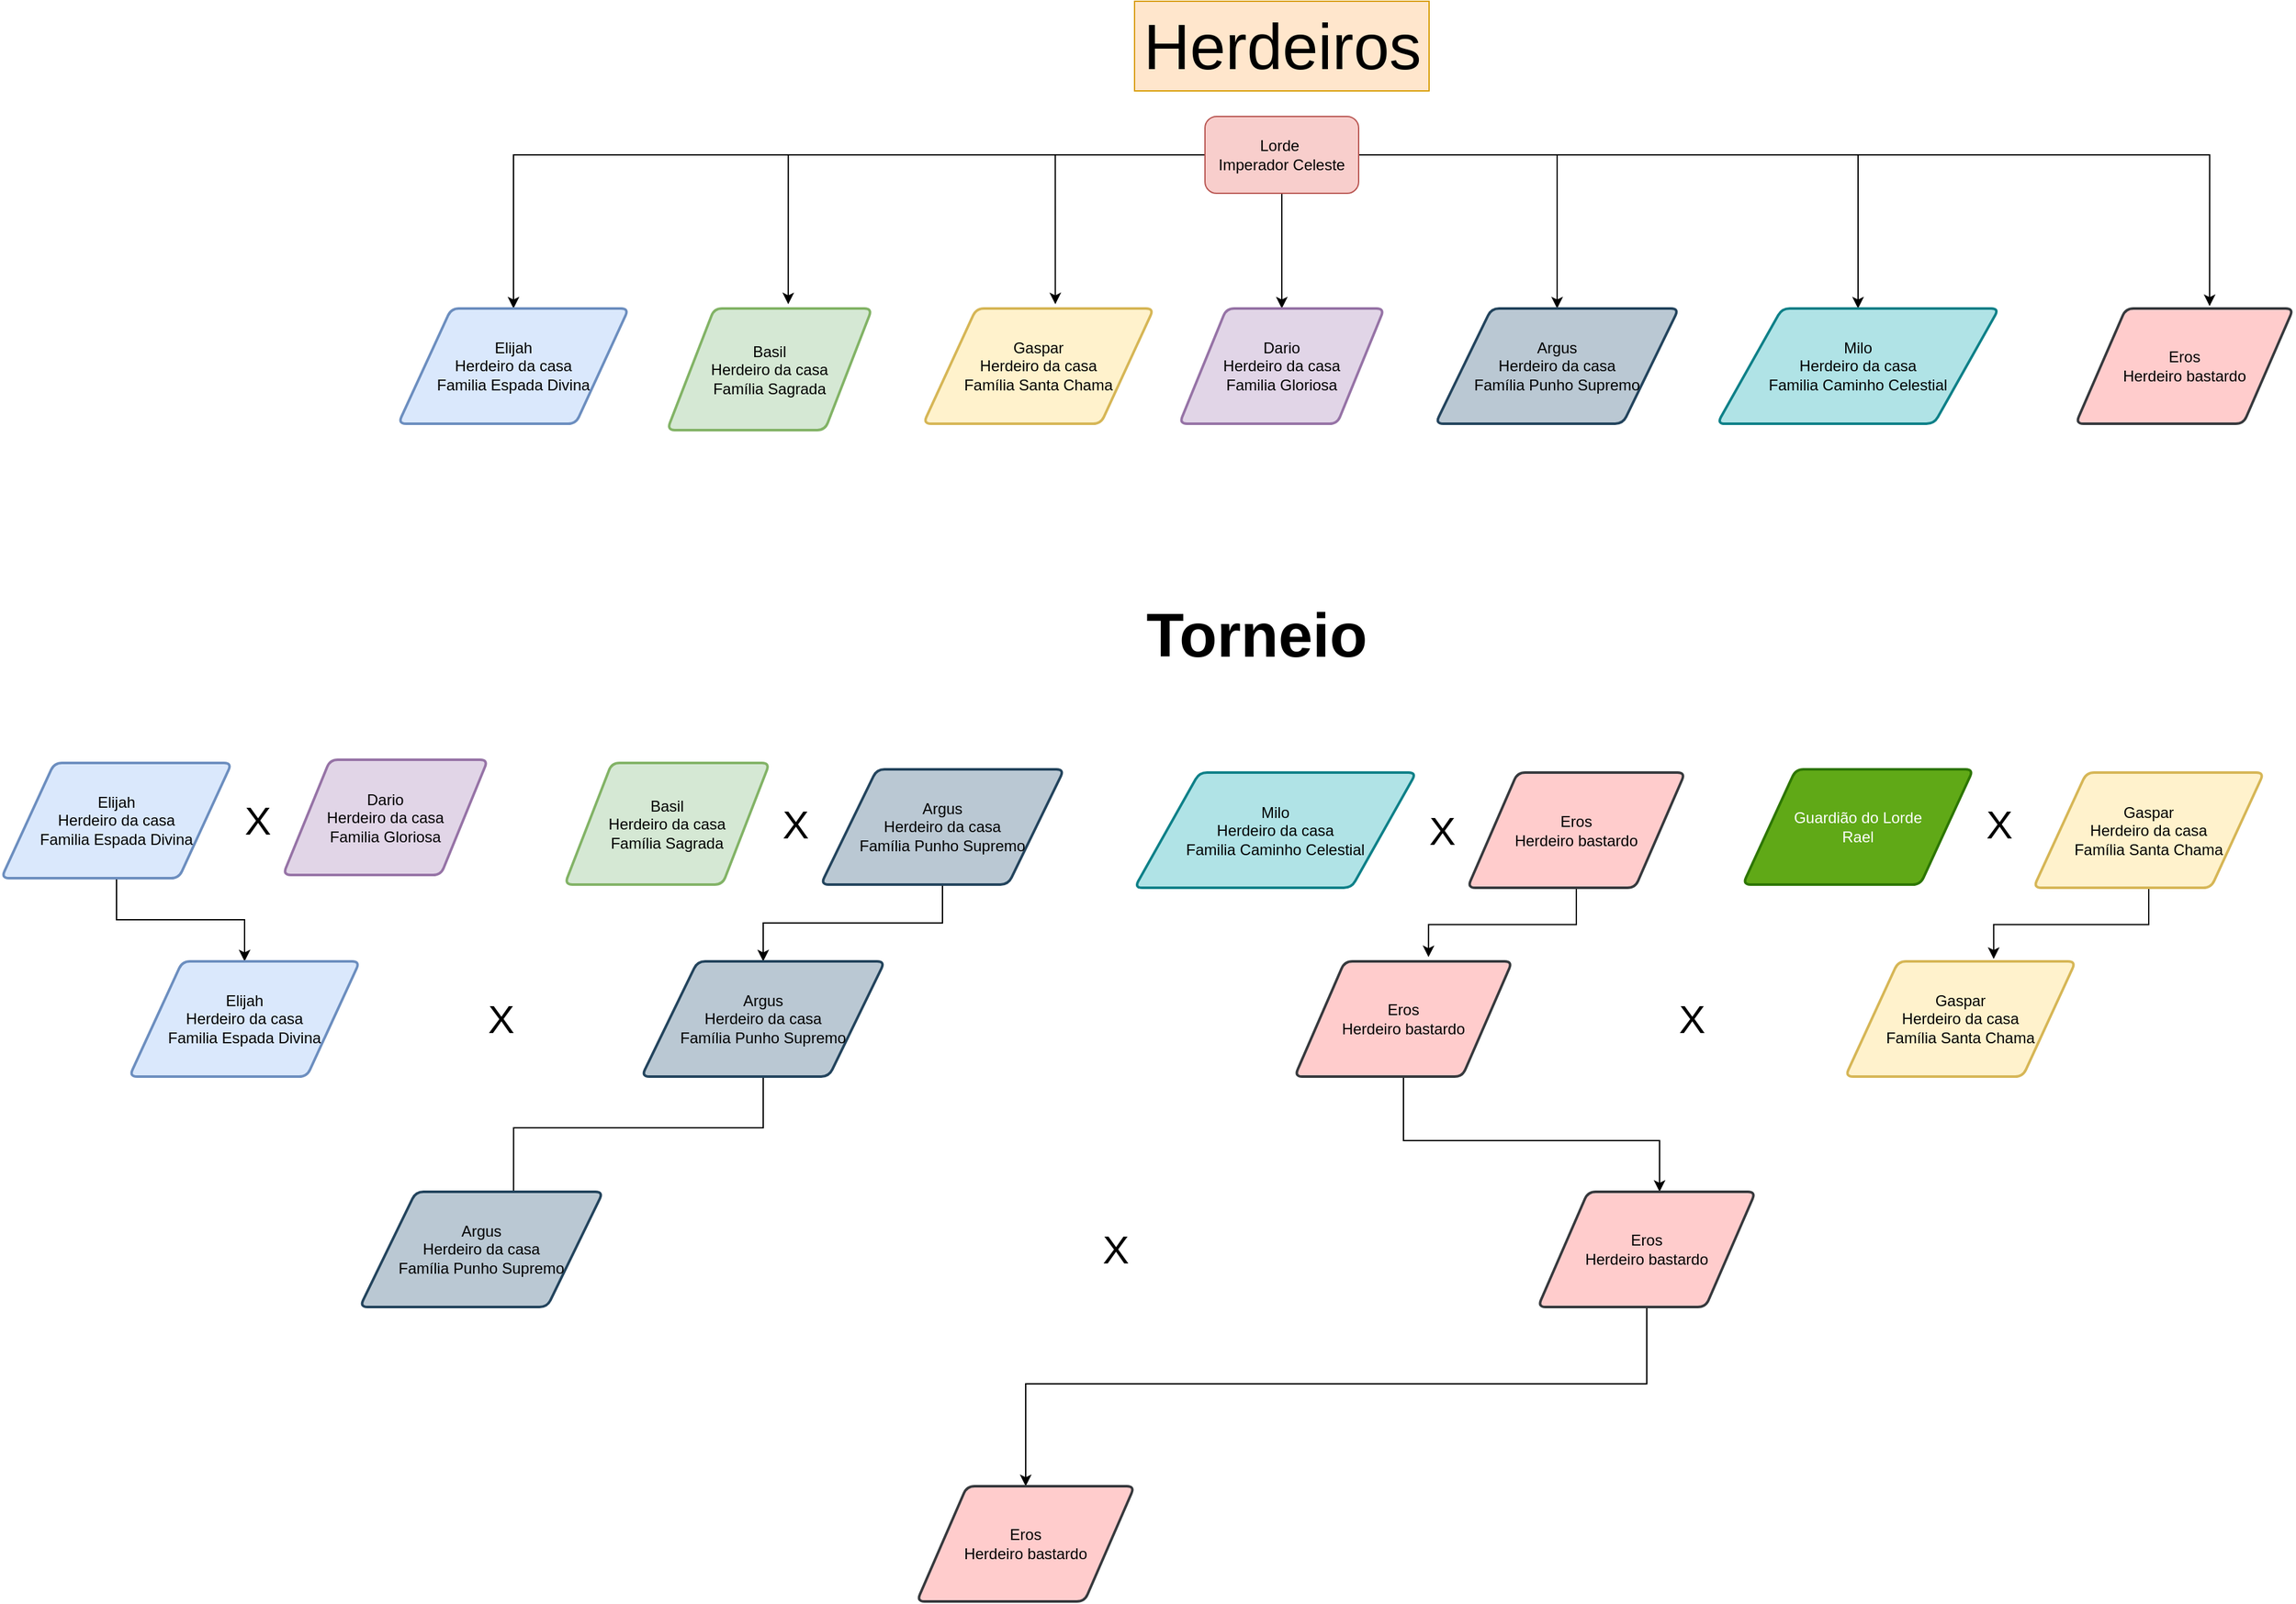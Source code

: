 <mxfile version="16.5.4" type="device"><diagram id="Uagm9-gh91zpJFNSiR4Z" name="Page-1"><mxGraphModel dx="2782" dy="1205" grid="1" gridSize="10" guides="1" tooltips="1" connect="1" arrows="1" fold="1" page="1" pageScale="1" pageWidth="827" pageHeight="1169" math="0" shadow="0"><root><mxCell id="0"/><mxCell id="1" parent="0"/><mxCell id="fJjT3eiTKljZNxgK2oM8-9" style="edgeStyle=orthogonalEdgeStyle;rounded=0;orthogonalLoop=1;jettySize=auto;html=1;entryX=0.5;entryY=0;entryDx=0;entryDy=0;" edge="1" parent="1" source="fJjT3eiTKljZNxgK2oM8-1" target="fJjT3eiTKljZNxgK2oM8-2"><mxGeometry relative="1" as="geometry"/></mxCell><mxCell id="fJjT3eiTKljZNxgK2oM8-10" style="edgeStyle=orthogonalEdgeStyle;rounded=0;orthogonalLoop=1;jettySize=auto;html=1;entryX=0.591;entryY=-0.035;entryDx=0;entryDy=0;entryPerimeter=0;" edge="1" parent="1" source="fJjT3eiTKljZNxgK2oM8-1" target="fJjT3eiTKljZNxgK2oM8-3"><mxGeometry relative="1" as="geometry"/></mxCell><mxCell id="fJjT3eiTKljZNxgK2oM8-11" style="edgeStyle=orthogonalEdgeStyle;rounded=0;orthogonalLoop=1;jettySize=auto;html=1;entryX=0.573;entryY=-0.037;entryDx=0;entryDy=0;entryPerimeter=0;" edge="1" parent="1" source="fJjT3eiTKljZNxgK2oM8-1" target="fJjT3eiTKljZNxgK2oM8-4"><mxGeometry relative="1" as="geometry"/></mxCell><mxCell id="fJjT3eiTKljZNxgK2oM8-12" style="edgeStyle=orthogonalEdgeStyle;rounded=0;orthogonalLoop=1;jettySize=auto;html=1;entryX=0.5;entryY=0;entryDx=0;entryDy=0;" edge="1" parent="1" source="fJjT3eiTKljZNxgK2oM8-1" target="fJjT3eiTKljZNxgK2oM8-5"><mxGeometry relative="1" as="geometry"/></mxCell><mxCell id="fJjT3eiTKljZNxgK2oM8-13" style="edgeStyle=orthogonalEdgeStyle;rounded=0;orthogonalLoop=1;jettySize=auto;html=1;" edge="1" parent="1" source="fJjT3eiTKljZNxgK2oM8-1" target="fJjT3eiTKljZNxgK2oM8-6"><mxGeometry relative="1" as="geometry"/></mxCell><mxCell id="fJjT3eiTKljZNxgK2oM8-14" style="edgeStyle=orthogonalEdgeStyle;rounded=0;orthogonalLoop=1;jettySize=auto;html=1;entryX=0.5;entryY=0;entryDx=0;entryDy=0;" edge="1" parent="1" source="fJjT3eiTKljZNxgK2oM8-1" target="fJjT3eiTKljZNxgK2oM8-7"><mxGeometry relative="1" as="geometry"/></mxCell><mxCell id="fJjT3eiTKljZNxgK2oM8-15" style="edgeStyle=orthogonalEdgeStyle;rounded=0;orthogonalLoop=1;jettySize=auto;html=1;entryX=0.615;entryY=-0.021;entryDx=0;entryDy=0;entryPerimeter=0;" edge="1" parent="1" source="fJjT3eiTKljZNxgK2oM8-1" target="fJjT3eiTKljZNxgK2oM8-8"><mxGeometry relative="1" as="geometry"/></mxCell><mxCell id="fJjT3eiTKljZNxgK2oM8-1" value="Lorde&amp;nbsp;&lt;br&gt;Imperador Celeste" style="rounded=1;whiteSpace=wrap;html=1;fillColor=#f8cecc;strokeColor=#b85450;" vertex="1" parent="1"><mxGeometry x="180" y="130" width="120" height="60" as="geometry"/></mxCell><mxCell id="fJjT3eiTKljZNxgK2oM8-2" value="&lt;font style=&quot;vertical-align: inherit&quot;&gt;&lt;font style=&quot;vertical-align: inherit&quot;&gt;Elijah&lt;br&gt;Herdeiro da casa&lt;br&gt;Familia Espada Divina&lt;br&gt;&lt;/font&gt;&lt;/font&gt;" style="shape=parallelogram;html=1;strokeWidth=2;perimeter=parallelogramPerimeter;whiteSpace=wrap;rounded=1;arcSize=12;size=0.23;fillColor=#dae8fc;strokeColor=#6c8ebf;" vertex="1" parent="1"><mxGeometry x="-450" y="280" width="180" height="90" as="geometry"/></mxCell><mxCell id="fJjT3eiTKljZNxgK2oM8-3" value="&lt;font style=&quot;vertical-align: inherit&quot;&gt;&lt;font style=&quot;vertical-align: inherit&quot;&gt;Basil&lt;br&gt;Herdeiro da casa&lt;br&gt;Família Sagrada&lt;br&gt;&lt;/font&gt;&lt;/font&gt;" style="shape=parallelogram;html=1;strokeWidth=2;perimeter=parallelogramPerimeter;whiteSpace=wrap;rounded=1;arcSize=12;size=0.23;fillColor=#d5e8d4;strokeColor=#82b366;" vertex="1" parent="1"><mxGeometry x="-240" y="280" width="160" height="95" as="geometry"/></mxCell><mxCell id="fJjT3eiTKljZNxgK2oM8-4" value="&lt;font style=&quot;vertical-align: inherit&quot;&gt;&lt;font style=&quot;vertical-align: inherit&quot;&gt;Gaspar&lt;br&gt;Herdeiro da casa&lt;br&gt;Família Santa Chama&lt;br&gt;&lt;/font&gt;&lt;/font&gt;" style="shape=parallelogram;html=1;strokeWidth=2;perimeter=parallelogramPerimeter;whiteSpace=wrap;rounded=1;arcSize=12;size=0.23;fillColor=#fff2cc;strokeColor=#d6b656;" vertex="1" parent="1"><mxGeometry x="-40" y="280" width="180" height="90" as="geometry"/></mxCell><mxCell id="fJjT3eiTKljZNxgK2oM8-5" value="&lt;font style=&quot;vertical-align: inherit&quot;&gt;&lt;font style=&quot;vertical-align: inherit&quot;&gt;Dario&lt;br&gt;Herdeiro da casa&lt;br&gt;Familia Gloriosa&lt;br&gt;&lt;/font&gt;&lt;/font&gt;" style="shape=parallelogram;html=1;strokeWidth=2;perimeter=parallelogramPerimeter;whiteSpace=wrap;rounded=1;arcSize=12;size=0.23;fillColor=#e1d5e7;strokeColor=#9673a6;" vertex="1" parent="1"><mxGeometry x="160" y="280" width="160" height="90" as="geometry"/></mxCell><mxCell id="fJjT3eiTKljZNxgK2oM8-6" value="&lt;font style=&quot;vertical-align: inherit&quot;&gt;&lt;font style=&quot;vertical-align: inherit&quot;&gt;Argus&lt;br&gt;Herdeiro da casa&lt;br&gt;Família Punho Supremo&lt;br&gt;&lt;/font&gt;&lt;/font&gt;" style="shape=parallelogram;html=1;strokeWidth=2;perimeter=parallelogramPerimeter;whiteSpace=wrap;rounded=1;arcSize=12;size=0.23;fillColor=#bac8d3;strokeColor=#23445d;" vertex="1" parent="1"><mxGeometry x="360" y="280" width="190" height="90" as="geometry"/></mxCell><mxCell id="fJjT3eiTKljZNxgK2oM8-7" value="&lt;font style=&quot;vertical-align: inherit&quot;&gt;&lt;font style=&quot;vertical-align: inherit&quot;&gt;Milo&lt;br&gt;Herdeiro da casa&lt;br&gt;Familia Caminho Celestial&lt;br&gt;&lt;/font&gt;&lt;/font&gt;" style="shape=parallelogram;html=1;strokeWidth=2;perimeter=parallelogramPerimeter;whiteSpace=wrap;rounded=1;arcSize=12;size=0.23;fillColor=#b0e3e6;strokeColor=#0e8088;" vertex="1" parent="1"><mxGeometry x="580" y="280" width="220" height="90" as="geometry"/></mxCell><mxCell id="fJjT3eiTKljZNxgK2oM8-8" value="Eros&lt;br&gt;Herdeiro bastardo" style="shape=parallelogram;html=1;strokeWidth=2;perimeter=parallelogramPerimeter;whiteSpace=wrap;rounded=1;arcSize=12;size=0.23;fillColor=#ffcccc;strokeColor=#36393d;" vertex="1" parent="1"><mxGeometry x="860" y="280" width="170" height="90" as="geometry"/></mxCell><mxCell id="fJjT3eiTKljZNxgK2oM8-17" value="Herdeiros" style="text;html=1;resizable=0;autosize=1;align=center;verticalAlign=middle;points=[];fillColor=#ffe6cc;strokeColor=#d79b00;rounded=0;fontSize=50;" vertex="1" parent="1"><mxGeometry x="125" y="40" width="230" height="70" as="geometry"/></mxCell><mxCell id="fJjT3eiTKljZNxgK2oM8-18" value="&lt;h1 style=&quot;font-size: 48px;&quot;&gt;Torneio&lt;/h1&gt;" style="text;html=1;resizable=0;autosize=1;align=center;verticalAlign=middle;points=[];fillColor=none;strokeColor=none;rounded=0;fontSize=48;" vertex="1" parent="1"><mxGeometry x="125" y="470" width="190" height="130" as="geometry"/></mxCell><mxCell id="fJjT3eiTKljZNxgK2oM8-34" style="edgeStyle=orthogonalEdgeStyle;rounded=0;orthogonalLoop=1;jettySize=auto;html=1;fontSize=31;" edge="1" parent="1" source="fJjT3eiTKljZNxgK2oM8-19" target="fJjT3eiTKljZNxgK2oM8-33"><mxGeometry relative="1" as="geometry"/></mxCell><mxCell id="fJjT3eiTKljZNxgK2oM8-19" value="&lt;font style=&quot;vertical-align: inherit&quot;&gt;&lt;font style=&quot;vertical-align: inherit&quot;&gt;Elijah&lt;br&gt;Herdeiro da casa&lt;br&gt;Familia Espada Divina&lt;br&gt;&lt;/font&gt;&lt;/font&gt;" style="shape=parallelogram;html=1;strokeWidth=2;perimeter=parallelogramPerimeter;whiteSpace=wrap;rounded=1;arcSize=12;size=0.23;fillColor=#dae8fc;strokeColor=#6c8ebf;" vertex="1" parent="1"><mxGeometry x="-760" y="635" width="180" height="90" as="geometry"/></mxCell><mxCell id="fJjT3eiTKljZNxgK2oM8-21" value="&lt;font style=&quot;vertical-align: inherit&quot;&gt;&lt;font style=&quot;vertical-align: inherit&quot;&gt;Dario&lt;br&gt;Herdeiro da casa&lt;br&gt;Familia Gloriosa&lt;br&gt;&lt;/font&gt;&lt;/font&gt;" style="shape=parallelogram;html=1;strokeWidth=2;perimeter=parallelogramPerimeter;whiteSpace=wrap;rounded=1;arcSize=12;size=0.23;fillColor=#e1d5e7;strokeColor=#9673a6;" vertex="1" parent="1"><mxGeometry x="-540" y="632.5" width="160" height="90" as="geometry"/></mxCell><mxCell id="fJjT3eiTKljZNxgK2oM8-22" value="&lt;font style=&quot;vertical-align: inherit&quot;&gt;&lt;font style=&quot;vertical-align: inherit&quot;&gt;Basil&lt;br&gt;Herdeiro da casa&lt;br&gt;Família Sagrada&lt;br&gt;&lt;/font&gt;&lt;/font&gt;" style="shape=parallelogram;html=1;strokeWidth=2;perimeter=parallelogramPerimeter;whiteSpace=wrap;rounded=1;arcSize=12;size=0.23;fillColor=#d5e8d4;strokeColor=#82b366;" vertex="1" parent="1"><mxGeometry x="-320" y="635" width="160" height="95" as="geometry"/></mxCell><mxCell id="fJjT3eiTKljZNxgK2oM8-44" style="edgeStyle=orthogonalEdgeStyle;rounded=0;orthogonalLoop=1;jettySize=auto;html=1;entryX=0.644;entryY=-0.021;entryDx=0;entryDy=0;entryPerimeter=0;fontSize=31;" edge="1" parent="1" source="fJjT3eiTKljZNxgK2oM8-23" target="fJjT3eiTKljZNxgK2oM8-43"><mxGeometry relative="1" as="geometry"/></mxCell><mxCell id="fJjT3eiTKljZNxgK2oM8-23" value="&lt;font style=&quot;vertical-align: inherit&quot;&gt;&lt;font style=&quot;vertical-align: inherit&quot;&gt;Gaspar&lt;br&gt;Herdeiro da casa&lt;br&gt;Família Santa Chama&lt;br&gt;&lt;/font&gt;&lt;/font&gt;" style="shape=parallelogram;html=1;strokeWidth=2;perimeter=parallelogramPerimeter;whiteSpace=wrap;rounded=1;arcSize=12;size=0.23;fillColor=#fff2cc;strokeColor=#d6b656;" vertex="1" parent="1"><mxGeometry x="827" y="642.5" width="180" height="90" as="geometry"/></mxCell><mxCell id="fJjT3eiTKljZNxgK2oM8-37" style="edgeStyle=orthogonalEdgeStyle;rounded=0;orthogonalLoop=1;jettySize=auto;html=1;fontSize=31;" edge="1" parent="1" source="fJjT3eiTKljZNxgK2oM8-24" target="fJjT3eiTKljZNxgK2oM8-36"><mxGeometry relative="1" as="geometry"/></mxCell><mxCell id="fJjT3eiTKljZNxgK2oM8-24" value="&lt;font style=&quot;vertical-align: inherit&quot;&gt;&lt;font style=&quot;vertical-align: inherit&quot;&gt;Argus&lt;br&gt;Herdeiro da casa&lt;br&gt;Família Punho Supremo&lt;br&gt;&lt;/font&gt;&lt;/font&gt;" style="shape=parallelogram;html=1;strokeWidth=2;perimeter=parallelogramPerimeter;whiteSpace=wrap;rounded=1;arcSize=12;size=0.23;fillColor=#bac8d3;strokeColor=#23445d;" vertex="1" parent="1"><mxGeometry x="-120" y="640" width="190" height="90" as="geometry"/></mxCell><mxCell id="fJjT3eiTKljZNxgK2oM8-25" value="&lt;font style=&quot;vertical-align: inherit&quot;&gt;&lt;font style=&quot;vertical-align: inherit&quot;&gt;Milo&lt;br&gt;Herdeiro da casa&lt;br&gt;Familia Caminho Celestial&lt;br&gt;&lt;/font&gt;&lt;/font&gt;" style="shape=parallelogram;html=1;strokeWidth=2;perimeter=parallelogramPerimeter;whiteSpace=wrap;rounded=1;arcSize=12;size=0.23;fillColor=#b0e3e6;strokeColor=#0e8088;" vertex="1" parent="1"><mxGeometry x="125" y="642.5" width="220" height="90" as="geometry"/></mxCell><mxCell id="fJjT3eiTKljZNxgK2oM8-45" style="edgeStyle=orthogonalEdgeStyle;rounded=0;orthogonalLoop=1;jettySize=auto;html=1;entryX=0.615;entryY=-0.037;entryDx=0;entryDy=0;entryPerimeter=0;fontSize=31;" edge="1" parent="1" source="fJjT3eiTKljZNxgK2oM8-26" target="fJjT3eiTKljZNxgK2oM8-38"><mxGeometry relative="1" as="geometry"/></mxCell><mxCell id="fJjT3eiTKljZNxgK2oM8-26" value="Eros&lt;br&gt;Herdeiro bastardo" style="shape=parallelogram;html=1;strokeWidth=2;perimeter=parallelogramPerimeter;whiteSpace=wrap;rounded=1;arcSize=12;size=0.23;fillColor=#ffcccc;strokeColor=#36393d;" vertex="1" parent="1"><mxGeometry x="385" y="642.5" width="170" height="90" as="geometry"/></mxCell><mxCell id="fJjT3eiTKljZNxgK2oM8-27" value="X" style="text;html=1;resizable=0;autosize=1;align=center;verticalAlign=middle;points=[];fillColor=none;strokeColor=none;rounded=0;fontSize=31;" vertex="1" parent="1"><mxGeometry x="-580" y="660" width="40" height="40" as="geometry"/></mxCell><mxCell id="fJjT3eiTKljZNxgK2oM8-28" value="X" style="text;html=1;resizable=0;autosize=1;align=center;verticalAlign=middle;points=[];fillColor=none;strokeColor=none;rounded=0;fontSize=31;" vertex="1" parent="1"><mxGeometry x="780" y="662.5" width="40" height="40" as="geometry"/></mxCell><mxCell id="fJjT3eiTKljZNxgK2oM8-29" value="X" style="text;html=1;resizable=0;autosize=1;align=center;verticalAlign=middle;points=[];fillColor=none;strokeColor=none;rounded=0;fontSize=31;" vertex="1" parent="1"><mxGeometry x="-160" y="662.5" width="40" height="40" as="geometry"/></mxCell><mxCell id="fJjT3eiTKljZNxgK2oM8-30" value="X" style="text;html=1;resizable=0;autosize=1;align=center;verticalAlign=middle;points=[];fillColor=none;strokeColor=none;rounded=0;fontSize=31;" vertex="1" parent="1"><mxGeometry x="345" y="667.5" width="40" height="40" as="geometry"/></mxCell><mxCell id="fJjT3eiTKljZNxgK2oM8-31" value="&lt;font style=&quot;vertical-align: inherit&quot;&gt;&lt;font style=&quot;vertical-align: inherit&quot;&gt;Guardião do Lorde&lt;br&gt;Rael&lt;br&gt;&lt;/font&gt;&lt;/font&gt;" style="shape=parallelogram;html=1;strokeWidth=2;perimeter=parallelogramPerimeter;whiteSpace=wrap;rounded=1;arcSize=12;size=0.23;fillColor=#60a917;strokeColor=#2D7600;fontColor=#ffffff;" vertex="1" parent="1"><mxGeometry x="600" y="640" width="180" height="90" as="geometry"/></mxCell><mxCell id="fJjT3eiTKljZNxgK2oM8-33" value="&lt;font style=&quot;vertical-align: inherit&quot;&gt;&lt;font style=&quot;vertical-align: inherit&quot;&gt;Elijah&lt;br&gt;Herdeiro da casa&lt;br&gt;Familia Espada Divina&lt;br&gt;&lt;/font&gt;&lt;/font&gt;" style="shape=parallelogram;html=1;strokeWidth=2;perimeter=parallelogramPerimeter;whiteSpace=wrap;rounded=1;arcSize=12;size=0.23;fillColor=#dae8fc;strokeColor=#6c8ebf;" vertex="1" parent="1"><mxGeometry x="-660" y="790" width="180" height="90" as="geometry"/></mxCell><mxCell id="fJjT3eiTKljZNxgK2oM8-51" style="edgeStyle=orthogonalEdgeStyle;rounded=0;orthogonalLoop=1;jettySize=auto;html=1;entryX=0.632;entryY=0.111;entryDx=0;entryDy=0;entryPerimeter=0;fontSize=31;" edge="1" parent="1" source="fJjT3eiTKljZNxgK2oM8-36" target="fJjT3eiTKljZNxgK2oM8-50"><mxGeometry relative="1" as="geometry"><Array as="points"><mxPoint x="-165" y="920"/><mxPoint x="-360" y="920"/></Array></mxGeometry></mxCell><mxCell id="fJjT3eiTKljZNxgK2oM8-36" value="&lt;font style=&quot;vertical-align: inherit&quot;&gt;&lt;font style=&quot;vertical-align: inherit&quot;&gt;Argus&lt;br&gt;Herdeiro da casa&lt;br&gt;Família Punho Supremo&lt;br&gt;&lt;/font&gt;&lt;/font&gt;" style="shape=parallelogram;html=1;strokeWidth=2;perimeter=parallelogramPerimeter;whiteSpace=wrap;rounded=1;arcSize=12;size=0.23;fillColor=#bac8d3;strokeColor=#23445d;" vertex="1" parent="1"><mxGeometry x="-260" y="790" width="190" height="90" as="geometry"/></mxCell><mxCell id="fJjT3eiTKljZNxgK2oM8-53" style="edgeStyle=orthogonalEdgeStyle;rounded=0;orthogonalLoop=1;jettySize=auto;html=1;fontSize=31;" edge="1" parent="1" source="fJjT3eiTKljZNxgK2oM8-38" target="fJjT3eiTKljZNxgK2oM8-52"><mxGeometry relative="1" as="geometry"><Array as="points"><mxPoint x="335" y="930"/><mxPoint x="535" y="930"/></Array></mxGeometry></mxCell><mxCell id="fJjT3eiTKljZNxgK2oM8-38" value="Eros&lt;br&gt;Herdeiro bastardo" style="shape=parallelogram;html=1;strokeWidth=2;perimeter=parallelogramPerimeter;whiteSpace=wrap;rounded=1;arcSize=12;size=0.23;fillColor=#ffcccc;strokeColor=#36393d;" vertex="1" parent="1"><mxGeometry x="250" y="790" width="170" height="90" as="geometry"/></mxCell><mxCell id="fJjT3eiTKljZNxgK2oM8-43" value="&lt;font style=&quot;vertical-align: inherit&quot;&gt;&lt;font style=&quot;vertical-align: inherit&quot;&gt;Gaspar&lt;br&gt;Herdeiro da casa&lt;br&gt;Família Santa Chama&lt;br&gt;&lt;/font&gt;&lt;/font&gt;" style="shape=parallelogram;html=1;strokeWidth=2;perimeter=parallelogramPerimeter;whiteSpace=wrap;rounded=1;arcSize=12;size=0.23;fillColor=#fff2cc;strokeColor=#d6b656;" vertex="1" parent="1"><mxGeometry x="680" y="790" width="180" height="90" as="geometry"/></mxCell><mxCell id="fJjT3eiTKljZNxgK2oM8-48" value="X" style="text;html=1;resizable=0;autosize=1;align=center;verticalAlign=middle;points=[];fillColor=none;strokeColor=none;rounded=0;fontSize=31;" vertex="1" parent="1"><mxGeometry x="-390" y="815" width="40" height="40" as="geometry"/></mxCell><mxCell id="fJjT3eiTKljZNxgK2oM8-49" value="X" style="text;html=1;resizable=0;autosize=1;align=center;verticalAlign=middle;points=[];fillColor=none;strokeColor=none;rounded=0;fontSize=31;" vertex="1" parent="1"><mxGeometry x="540" y="815" width="40" height="40" as="geometry"/></mxCell><mxCell id="fJjT3eiTKljZNxgK2oM8-50" value="&lt;font style=&quot;vertical-align: inherit&quot;&gt;&lt;font style=&quot;vertical-align: inherit&quot;&gt;Argus&lt;br&gt;Herdeiro da casa&lt;br&gt;Família Punho Supremo&lt;br&gt;&lt;/font&gt;&lt;/font&gt;" style="shape=parallelogram;html=1;strokeWidth=2;perimeter=parallelogramPerimeter;whiteSpace=wrap;rounded=1;arcSize=12;size=0.23;fillColor=#bac8d3;strokeColor=#23445d;" vertex="1" parent="1"><mxGeometry x="-480" y="970" width="190" height="90" as="geometry"/></mxCell><mxCell id="fJjT3eiTKljZNxgK2oM8-56" style="edgeStyle=orthogonalEdgeStyle;rounded=0;orthogonalLoop=1;jettySize=auto;html=1;fontSize=31;" edge="1" parent="1" source="fJjT3eiTKljZNxgK2oM8-52" target="fJjT3eiTKljZNxgK2oM8-55"><mxGeometry relative="1" as="geometry"><Array as="points"><mxPoint x="525" y="1120"/><mxPoint x="40" y="1120"/></Array></mxGeometry></mxCell><mxCell id="fJjT3eiTKljZNxgK2oM8-52" value="Eros&lt;br&gt;Herdeiro bastardo" style="shape=parallelogram;html=1;strokeWidth=2;perimeter=parallelogramPerimeter;whiteSpace=wrap;rounded=1;arcSize=12;size=0.23;fillColor=#ffcccc;strokeColor=#36393d;" vertex="1" parent="1"><mxGeometry x="440" y="970" width="170" height="90" as="geometry"/></mxCell><mxCell id="fJjT3eiTKljZNxgK2oM8-54" value="X" style="text;html=1;resizable=0;autosize=1;align=center;verticalAlign=middle;points=[];fillColor=none;strokeColor=none;rounded=0;fontSize=31;" vertex="1" parent="1"><mxGeometry x="90" y="995" width="40" height="40" as="geometry"/></mxCell><mxCell id="fJjT3eiTKljZNxgK2oM8-55" value="Eros&lt;br&gt;Herdeiro bastardo" style="shape=parallelogram;html=1;strokeWidth=2;perimeter=parallelogramPerimeter;whiteSpace=wrap;rounded=1;arcSize=12;size=0.23;fillColor=#ffcccc;strokeColor=#36393d;" vertex="1" parent="1"><mxGeometry x="-45" y="1200" width="170" height="90" as="geometry"/></mxCell></root></mxGraphModel></diagram></mxfile>
